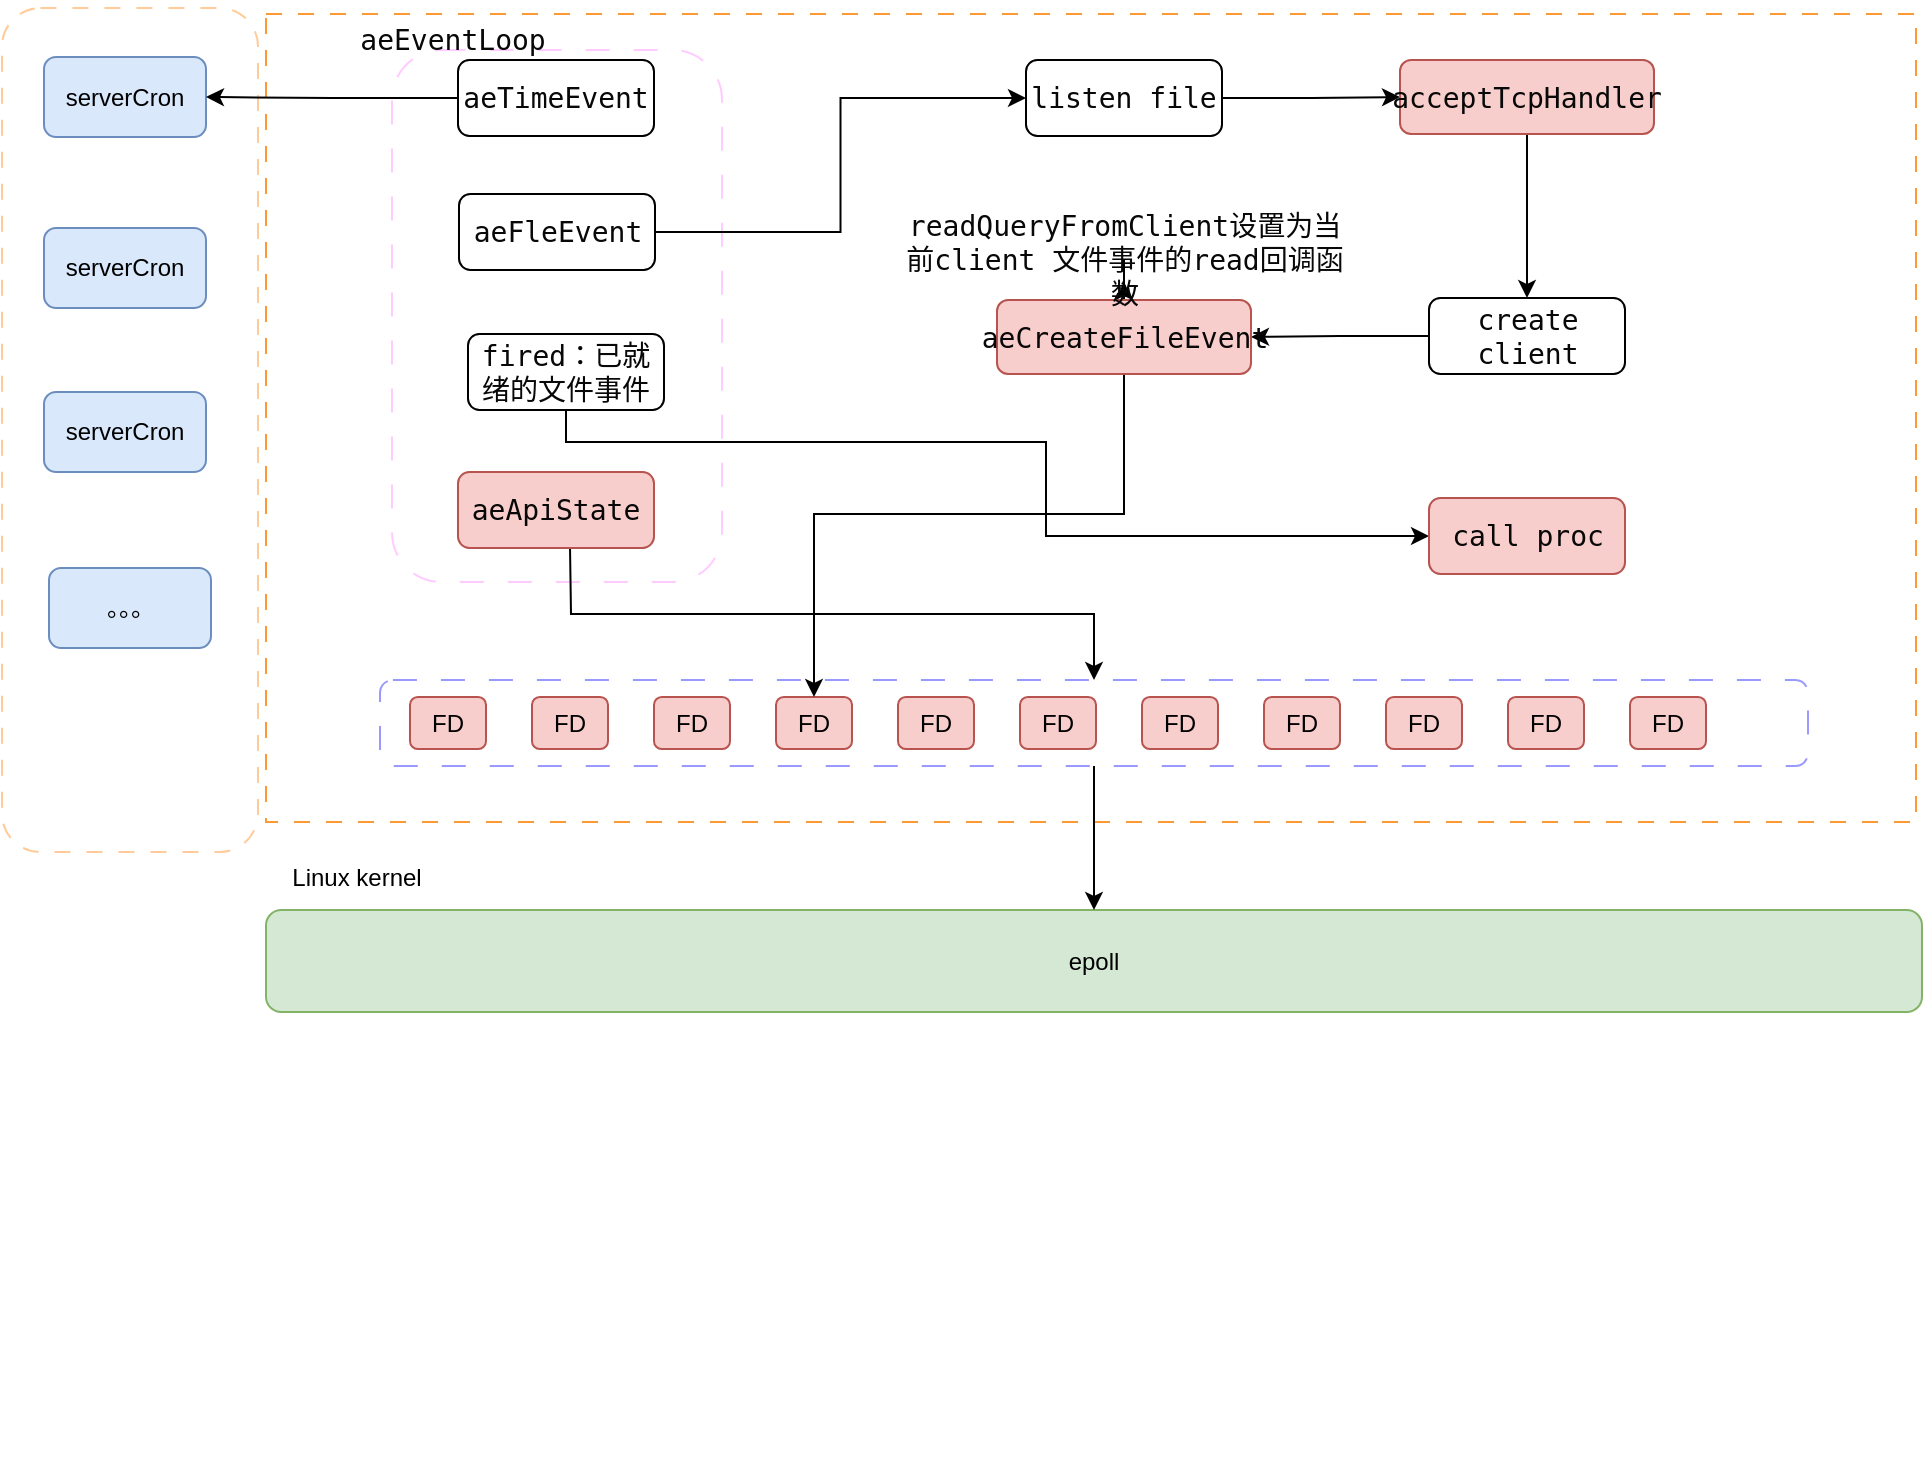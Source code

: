 <mxfile version="22.1.0" type="github">
  <diagram name="第 1 页" id="61dFjE6FnzUjz78B8bg2">
    <mxGraphModel dx="2474" dy="742" grid="0" gridSize="10" guides="1" tooltips="1" connect="1" arrows="1" fold="1" page="0" pageScale="1" pageWidth="827" pageHeight="1169" math="0" shadow="0">
      <root>
        <mxCell id="0" />
        <mxCell id="1" parent="0" />
        <mxCell id="Mo9HMAjSn4mlUs0sm9r7-1" value="" style="rounded=0;whiteSpace=wrap;html=1;dashed=1;dashPattern=8 8;strokeColor=#FF9933;" parent="1" vertex="1">
          <mxGeometry x="59" y="447" width="825" height="404" as="geometry" />
        </mxCell>
        <mxCell id="Mo9HMAjSn4mlUs0sm9r7-27" value="" style="rounded=1;whiteSpace=wrap;html=1;dashed=1;dashPattern=12 12;strokeColor=#FFCCFF;" parent="1" vertex="1">
          <mxGeometry x="122" y="465" width="165" height="266" as="geometry" />
        </mxCell>
        <mxCell id="Mo9HMAjSn4mlUs0sm9r7-3" value="" style="rounded=1;whiteSpace=wrap;html=1;dashed=1;dashPattern=8 8;strokeColor=#FFCC99;" parent="1" vertex="1">
          <mxGeometry x="-73" y="444" width="128" height="422" as="geometry" />
        </mxCell>
        <mxCell id="Mo9HMAjSn4mlUs0sm9r7-6" value="serverCron" style="rounded=1;whiteSpace=wrap;html=1;fillColor=#dae8fc;strokeColor=#6c8ebf;" parent="1" vertex="1">
          <mxGeometry x="-52" y="554" width="81" height="40" as="geometry" />
        </mxCell>
        <mxCell id="Mo9HMAjSn4mlUs0sm9r7-7" value="serverCron" style="rounded=1;whiteSpace=wrap;html=1;fillColor=#dae8fc;strokeColor=#6c8ebf;" parent="1" vertex="1">
          <mxGeometry x="-52" y="636" width="81" height="40" as="geometry" />
        </mxCell>
        <mxCell id="Mo9HMAjSn4mlUs0sm9r7-8" value="serverCron" style="rounded=1;whiteSpace=wrap;html=1;fillColor=#dae8fc;strokeColor=#6c8ebf;" parent="1" vertex="1">
          <mxGeometry x="-52" y="468.5" width="81" height="40" as="geometry" />
        </mxCell>
        <mxCell id="Mo9HMAjSn4mlUs0sm9r7-9" value="epoll" style="rounded=1;whiteSpace=wrap;html=1;fillColor=#d5e8d4;strokeColor=#82b366;" parent="1" vertex="1">
          <mxGeometry x="59" y="895" width="828" height="51" as="geometry" />
        </mxCell>
        <mxCell id="Mo9HMAjSn4mlUs0sm9r7-10" value="Linux kernel" style="text;html=1;strokeColor=none;fillColor=none;align=center;verticalAlign=middle;whiteSpace=wrap;rounded=0;" parent="1" vertex="1">
          <mxGeometry x="53" y="865" width="103" height="27" as="geometry" />
        </mxCell>
        <mxCell id="Mo9HMAjSn4mlUs0sm9r7-13" style="edgeStyle=orthogonalEdgeStyle;rounded=0;orthogonalLoop=1;jettySize=auto;html=1;" parent="1" source="Mo9HMAjSn4mlUs0sm9r7-11" target="Mo9HMAjSn4mlUs0sm9r7-9" edge="1">
          <mxGeometry relative="1" as="geometry" />
        </mxCell>
        <mxCell id="Mo9HMAjSn4mlUs0sm9r7-11" value="" style="rounded=1;whiteSpace=wrap;html=1;dashed=1;dashPattern=12 12;strokeColor=#9999FF;" parent="1" vertex="1">
          <mxGeometry x="116" y="780" width="714" height="43" as="geometry" />
        </mxCell>
        <mxCell id="Mo9HMAjSn4mlUs0sm9r7-12" value="&lt;div style=&quot;color: rgb(8, 8, 8); font-family: &amp;quot;JetBrains Mono&amp;quot;, monospace; font-size: 10.5pt;&quot;&gt;aeEventLoop&lt;/div&gt;" style="text;html=1;strokeColor=none;fillColor=none;align=center;verticalAlign=middle;whiteSpace=wrap;rounded=0;" parent="1" vertex="1">
          <mxGeometry x="104" y="440" width="97" height="39" as="geometry" />
        </mxCell>
        <mxCell id="Mo9HMAjSn4mlUs0sm9r7-14" value="FD" style="rounded=1;whiteSpace=wrap;html=1;fillColor=#f8cecc;strokeColor=#b85450;" parent="1" vertex="1">
          <mxGeometry x="131" y="788.5" width="38" height="26" as="geometry" />
        </mxCell>
        <mxCell id="Mo9HMAjSn4mlUs0sm9r7-15" value="FD" style="rounded=1;whiteSpace=wrap;html=1;fillColor=#f8cecc;strokeColor=#b85450;" parent="1" vertex="1">
          <mxGeometry x="192" y="788.5" width="38" height="26" as="geometry" />
        </mxCell>
        <mxCell id="Mo9HMAjSn4mlUs0sm9r7-16" value="FD" style="rounded=1;whiteSpace=wrap;html=1;fillColor=#f8cecc;strokeColor=#b85450;" parent="1" vertex="1">
          <mxGeometry x="253" y="788.5" width="38" height="26" as="geometry" />
        </mxCell>
        <mxCell id="Mo9HMAjSn4mlUs0sm9r7-17" value="FD" style="rounded=1;whiteSpace=wrap;html=1;fillColor=#f8cecc;strokeColor=#b85450;" parent="1" vertex="1">
          <mxGeometry x="314" y="788.5" width="38" height="26" as="geometry" />
        </mxCell>
        <mxCell id="Mo9HMAjSn4mlUs0sm9r7-18" value="FD" style="rounded=1;whiteSpace=wrap;html=1;fillColor=#f8cecc;strokeColor=#b85450;" parent="1" vertex="1">
          <mxGeometry x="375" y="788.5" width="38" height="26" as="geometry" />
        </mxCell>
        <mxCell id="Mo9HMAjSn4mlUs0sm9r7-19" value="FD" style="rounded=1;whiteSpace=wrap;html=1;fillColor=#f8cecc;strokeColor=#b85450;" parent="1" vertex="1">
          <mxGeometry x="436" y="788.5" width="38" height="26" as="geometry" />
        </mxCell>
        <mxCell id="Mo9HMAjSn4mlUs0sm9r7-20" value="FD" style="rounded=1;whiteSpace=wrap;html=1;fillColor=#f8cecc;strokeColor=#b85450;" parent="1" vertex="1">
          <mxGeometry x="497" y="788.5" width="38" height="26" as="geometry" />
        </mxCell>
        <mxCell id="Mo9HMAjSn4mlUs0sm9r7-21" value="FD" style="rounded=1;whiteSpace=wrap;html=1;fillColor=#f8cecc;strokeColor=#b85450;" parent="1" vertex="1">
          <mxGeometry x="558" y="788.5" width="38" height="26" as="geometry" />
        </mxCell>
        <mxCell id="Mo9HMAjSn4mlUs0sm9r7-22" value="FD" style="rounded=1;whiteSpace=wrap;html=1;fillColor=#f8cecc;strokeColor=#b85450;" parent="1" vertex="1">
          <mxGeometry x="619" y="788.5" width="38" height="26" as="geometry" />
        </mxCell>
        <mxCell id="Mo9HMAjSn4mlUs0sm9r7-23" value="FD" style="rounded=1;whiteSpace=wrap;html=1;fillColor=#f8cecc;strokeColor=#b85450;" parent="1" vertex="1">
          <mxGeometry x="680" y="788.5" width="38" height="26" as="geometry" />
        </mxCell>
        <mxCell id="Mo9HMAjSn4mlUs0sm9r7-24" value="FD" style="rounded=1;whiteSpace=wrap;html=1;fillColor=#f8cecc;strokeColor=#b85450;" parent="1" vertex="1">
          <mxGeometry x="741" y="788.5" width="38" height="26" as="geometry" />
        </mxCell>
        <mxCell id="Mo9HMAjSn4mlUs0sm9r7-30" style="edgeStyle=orthogonalEdgeStyle;rounded=0;orthogonalLoop=1;jettySize=auto;html=1;entryX=0.5;entryY=0;entryDx=0;entryDy=0;" parent="1" target="Mo9HMAjSn4mlUs0sm9r7-11" edge="1">
          <mxGeometry relative="1" as="geometry">
            <mxPoint x="211" y="713" as="sourcePoint" />
          </mxGeometry>
        </mxCell>
        <mxCell id="Mo9HMAjSn4mlUs0sm9r7-29" value="&lt;div style=&quot;color: rgb(8, 8, 8); font-family: &amp;quot;JetBrains Mono&amp;quot;, monospace; font-size: 10.5pt;&quot;&gt;&lt;br&gt;&lt;/div&gt;" style="text;html=1;strokeColor=none;fillColor=none;align=center;verticalAlign=middle;whiteSpace=wrap;rounded=0;" parent="1" vertex="1">
          <mxGeometry x="135" y="639" width="91" height="32" as="geometry" />
        </mxCell>
        <mxCell id="Mo9HMAjSn4mlUs0sm9r7-31" value="。。。" style="rounded=1;whiteSpace=wrap;html=1;fillColor=#dae8fc;strokeColor=#6c8ebf;" parent="1" vertex="1">
          <mxGeometry x="-49.5" y="724" width="81" height="40" as="geometry" />
        </mxCell>
        <mxCell id="we-VEpmWxP2bQMoeo2tQ-5" style="edgeStyle=orthogonalEdgeStyle;rounded=0;orthogonalLoop=1;jettySize=auto;html=1;entryX=1;entryY=0.5;entryDx=0;entryDy=0;" edge="1" parent="1" source="we-VEpmWxP2bQMoeo2tQ-1" target="Mo9HMAjSn4mlUs0sm9r7-8">
          <mxGeometry relative="1" as="geometry" />
        </mxCell>
        <mxCell id="we-VEpmWxP2bQMoeo2tQ-1" value="&lt;div style=&quot;color: rgb(8, 8, 8); font-family: &amp;quot;JetBrains Mono&amp;quot;, monospace; font-size: 10.5pt;&quot;&gt;aeTimeEvent&lt;/div&gt;" style="rounded=1;whiteSpace=wrap;html=1;" vertex="1" parent="1">
          <mxGeometry x="155" y="470" width="98" height="38" as="geometry" />
        </mxCell>
        <mxCell id="we-VEpmWxP2bQMoeo2tQ-8" style="edgeStyle=orthogonalEdgeStyle;rounded=0;orthogonalLoop=1;jettySize=auto;html=1;entryX=0;entryY=0.5;entryDx=0;entryDy=0;" edge="1" parent="1" source="we-VEpmWxP2bQMoeo2tQ-2" target="we-VEpmWxP2bQMoeo2tQ-6">
          <mxGeometry relative="1" as="geometry" />
        </mxCell>
        <mxCell id="we-VEpmWxP2bQMoeo2tQ-2" value="&lt;div style=&quot;color: rgb(8, 8, 8); font-family: &amp;quot;JetBrains Mono&amp;quot;, monospace; font-size: 10.5pt;&quot;&gt;aeFleEvent&lt;/div&gt;" style="rounded=1;whiteSpace=wrap;html=1;" vertex="1" parent="1">
          <mxGeometry x="155.5" y="537" width="98" height="38" as="geometry" />
        </mxCell>
        <mxCell id="we-VEpmWxP2bQMoeo2tQ-3" value="&lt;div style=&quot;color: rgb(8, 8, 8); font-family: &amp;quot;JetBrains Mono&amp;quot;, monospace; font-size: 10.5pt;&quot;&gt;aeApiState&lt;br&gt;&lt;/div&gt;" style="rounded=1;whiteSpace=wrap;html=1;fillColor=#f8cecc;strokeColor=#b85450;" vertex="1" parent="1">
          <mxGeometry x="155" y="676" width="98" height="38" as="geometry" />
        </mxCell>
        <mxCell id="we-VEpmWxP2bQMoeo2tQ-11" style="edgeStyle=orthogonalEdgeStyle;rounded=0;orthogonalLoop=1;jettySize=auto;html=1;" edge="1" parent="1" source="we-VEpmWxP2bQMoeo2tQ-6" target="we-VEpmWxP2bQMoeo2tQ-10">
          <mxGeometry relative="1" as="geometry" />
        </mxCell>
        <mxCell id="we-VEpmWxP2bQMoeo2tQ-6" value="&lt;div style=&quot;color: rgb(8, 8, 8); font-family: &amp;quot;JetBrains Mono&amp;quot;, monospace; font-size: 10.5pt;&quot;&gt;listen file&lt;/div&gt;" style="rounded=1;whiteSpace=wrap;html=1;" vertex="1" parent="1">
          <mxGeometry x="439" y="470" width="98" height="38" as="geometry" />
        </mxCell>
        <mxCell id="we-VEpmWxP2bQMoeo2tQ-18" style="edgeStyle=orthogonalEdgeStyle;rounded=0;orthogonalLoop=1;jettySize=auto;html=1;" edge="1" parent="1" source="we-VEpmWxP2bQMoeo2tQ-7" target="we-VEpmWxP2bQMoeo2tQ-14">
          <mxGeometry relative="1" as="geometry" />
        </mxCell>
        <mxCell id="we-VEpmWxP2bQMoeo2tQ-7" value="&lt;div style=&quot;color: rgb(8, 8, 8); font-family: &amp;quot;JetBrains Mono&amp;quot;, monospace; font-size: 10.5pt;&quot;&gt;create client&lt;/div&gt;" style="rounded=1;whiteSpace=wrap;html=1;" vertex="1" parent="1">
          <mxGeometry x="640.5" y="589" width="98" height="38" as="geometry" />
        </mxCell>
        <mxCell id="we-VEpmWxP2bQMoeo2tQ-12" style="edgeStyle=orthogonalEdgeStyle;rounded=0;orthogonalLoop=1;jettySize=auto;html=1;" edge="1" parent="1" source="we-VEpmWxP2bQMoeo2tQ-10" target="we-VEpmWxP2bQMoeo2tQ-7">
          <mxGeometry relative="1" as="geometry" />
        </mxCell>
        <mxCell id="we-VEpmWxP2bQMoeo2tQ-10" value="&lt;div style=&quot;color: rgb(8, 8, 8); font-family: &amp;quot;JetBrains Mono&amp;quot;, monospace; font-size: 10.5pt;&quot;&gt;acceptTcpHandler&lt;/div&gt;" style="rounded=1;whiteSpace=wrap;html=1;fillColor=#f8cecc;strokeColor=#b85450;" vertex="1" parent="1">
          <mxGeometry x="626" y="470" width="127" height="37" as="geometry" />
        </mxCell>
        <mxCell id="we-VEpmWxP2bQMoeo2tQ-13" value="&lt;div style=&quot;color: rgb(8, 8, 8); font-family: &amp;quot;JetBrains Mono&amp;quot;, monospace; font-size: 10.5pt;&quot;&gt;&lt;br&gt;&lt;/div&gt;" style="text;html=1;align=center;verticalAlign=middle;resizable=0;points=[];autosize=1;strokeColor=none;fillColor=none;" vertex="1" parent="1">
          <mxGeometry x="648" y="1151" width="18" height="29" as="geometry" />
        </mxCell>
        <mxCell id="we-VEpmWxP2bQMoeo2tQ-16" value="" style="edgeStyle=orthogonalEdgeStyle;rounded=0;orthogonalLoop=1;jettySize=auto;html=1;" edge="1" parent="1" source="we-VEpmWxP2bQMoeo2tQ-14" target="we-VEpmWxP2bQMoeo2tQ-15">
          <mxGeometry relative="1" as="geometry" />
        </mxCell>
        <mxCell id="we-VEpmWxP2bQMoeo2tQ-17" style="edgeStyle=orthogonalEdgeStyle;rounded=0;orthogonalLoop=1;jettySize=auto;html=1;" edge="1" parent="1" source="we-VEpmWxP2bQMoeo2tQ-14" target="Mo9HMAjSn4mlUs0sm9r7-17">
          <mxGeometry relative="1" as="geometry">
            <Array as="points">
              <mxPoint x="488" y="697" />
              <mxPoint x="333" y="697" />
            </Array>
          </mxGeometry>
        </mxCell>
        <mxCell id="we-VEpmWxP2bQMoeo2tQ-14" value="&lt;div style=&quot;color: rgb(8, 8, 8); font-family: &amp;quot;JetBrains Mono&amp;quot;, monospace; font-size: 10.5pt;&quot;&gt;aeCreateFileEvent&lt;br&gt;&lt;/div&gt;" style="rounded=1;whiteSpace=wrap;html=1;fillColor=#f8cecc;strokeColor=#b85450;" vertex="1" parent="1">
          <mxGeometry x="424.5" y="590" width="127" height="37" as="geometry" />
        </mxCell>
        <mxCell id="we-VEpmWxP2bQMoeo2tQ-15" value="&lt;div style=&quot;color: rgb(8, 8, 8); font-family: &amp;quot;JetBrains Mono&amp;quot;, monospace; font-size: 10.5pt;&quot;&gt;readQueryFromClient设置为当前client 文件事件的read回调函数&lt;/div&gt;" style="text;html=1;strokeColor=none;fillColor=none;align=center;verticalAlign=middle;whiteSpace=wrap;rounded=0;" vertex="1" parent="1">
          <mxGeometry x="374.5" y="558" width="227" height="23" as="geometry" />
        </mxCell>
        <mxCell id="we-VEpmWxP2bQMoeo2tQ-22" style="edgeStyle=orthogonalEdgeStyle;rounded=0;orthogonalLoop=1;jettySize=auto;html=1;entryX=0;entryY=0.5;entryDx=0;entryDy=0;" edge="1" parent="1" source="we-VEpmWxP2bQMoeo2tQ-19" target="we-VEpmWxP2bQMoeo2tQ-21">
          <mxGeometry relative="1" as="geometry">
            <Array as="points">
              <mxPoint x="209" y="661" />
              <mxPoint x="449" y="661" />
              <mxPoint x="449" y="708" />
            </Array>
          </mxGeometry>
        </mxCell>
        <mxCell id="we-VEpmWxP2bQMoeo2tQ-19" value="&lt;div style=&quot;color: rgb(8, 8, 8); font-family: &amp;quot;JetBrains Mono&amp;quot;, monospace; font-size: 10.5pt;&quot;&gt;&lt;div style=&quot;font-size: 10.5pt;&quot;&gt;fired：已就绪的文件事件&lt;/div&gt;&lt;/div&gt;" style="rounded=1;whiteSpace=wrap;html=1;" vertex="1" parent="1">
          <mxGeometry x="160" y="607" width="98" height="38" as="geometry" />
        </mxCell>
        <mxCell id="we-VEpmWxP2bQMoeo2tQ-21" value="&lt;div style=&quot;color: rgb(8, 8, 8); font-family: &amp;quot;JetBrains Mono&amp;quot;, monospace; font-size: 10.5pt;&quot;&gt;call proc&lt;/div&gt;" style="rounded=1;whiteSpace=wrap;html=1;fillColor=#f8cecc;strokeColor=#b85450;" vertex="1" parent="1">
          <mxGeometry x="640.5" y="689" width="98" height="38" as="geometry" />
        </mxCell>
      </root>
    </mxGraphModel>
  </diagram>
</mxfile>
